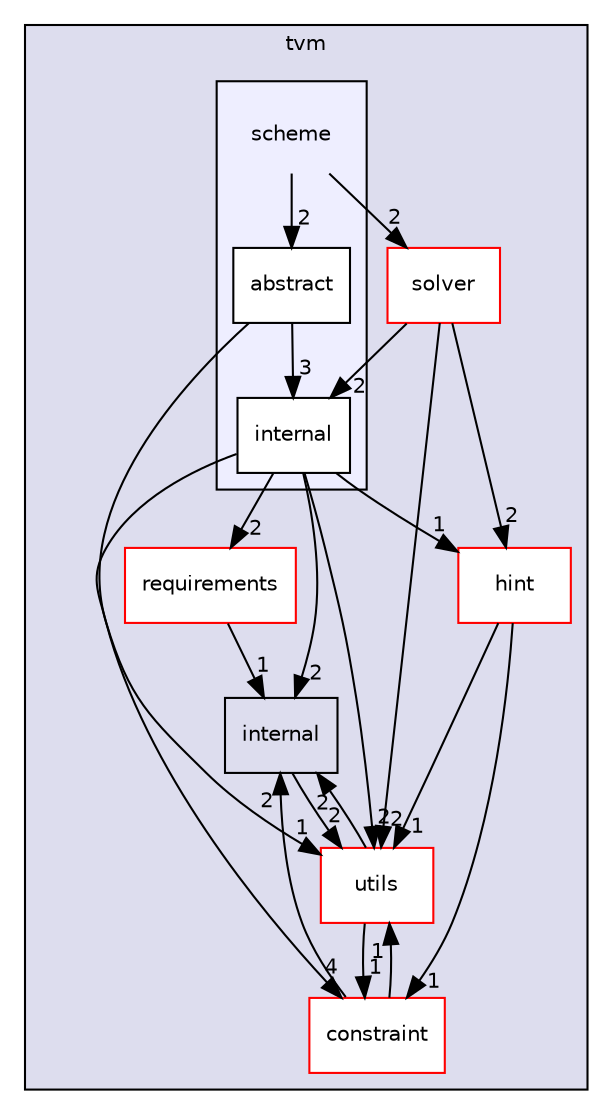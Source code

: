 digraph "include/tvm/scheme" {
  compound=true
  node [ fontsize="10", fontname="Helvetica"];
  edge [ labelfontsize="10", labelfontname="Helvetica"];
  subgraph clusterdir_b4c7d8e826c599ba55146c099a14beb5 {
    graph [ bgcolor="#ddddee", pencolor="black", label="tvm" fontname="Helvetica", fontsize="10", URL="dir_b4c7d8e826c599ba55146c099a14beb5.html"]
  dir_020a04e36825fdb5d137e6f4f382bacd [shape=box label="internal" URL="dir_020a04e36825fdb5d137e6f4f382bacd.html"];
  dir_02c2fac6d932f25932ff780d6d7745ad [shape=box label="utils" fillcolor="white" style="filled" color="red" URL="dir_02c2fac6d932f25932ff780d6d7745ad.html"];
  dir_3da2fb1a4e92ae5a07969183ba8f1a5f [shape=box label="requirements" fillcolor="white" style="filled" color="red" URL="dir_3da2fb1a4e92ae5a07969183ba8f1a5f.html"];
  dir_70f4842f3eba0a62b03727d95fc3dfc9 [shape=box label="hint" fillcolor="white" style="filled" color="red" URL="dir_70f4842f3eba0a62b03727d95fc3dfc9.html"];
  dir_8aade20741a7f4a13662c9851e607ed3 [shape=box label="constraint" fillcolor="white" style="filled" color="red" URL="dir_8aade20741a7f4a13662c9851e607ed3.html"];
  dir_cd62ff3f67c488611cd9ffc617bc0d4a [shape=box label="solver" fillcolor="white" style="filled" color="red" URL="dir_cd62ff3f67c488611cd9ffc617bc0d4a.html"];
  subgraph clusterdir_2692b72ddc0701b0608665f2dcf95618 {
    graph [ bgcolor="#eeeeff", pencolor="black", label="" URL="dir_2692b72ddc0701b0608665f2dcf95618.html"];
    dir_2692b72ddc0701b0608665f2dcf95618 [shape=plaintext label="scheme"];
  dir_6f80ecda2be865f7daf1ae4b320b3254 [shape=box label="abstract" fillcolor="white" style="filled" URL="dir_6f80ecda2be865f7daf1ae4b320b3254.html"];
  dir_95c1fd391bbcbe5883f133198784cdc1 [shape=box label="internal" fillcolor="white" style="filled" URL="dir_95c1fd391bbcbe5883f133198784cdc1.html"];
  }
  }
  dir_cd62ff3f67c488611cd9ffc617bc0d4a->dir_02c2fac6d932f25932ff780d6d7745ad [headlabel="2", labeldistance=1.5 headhref="dir_000029_000033.html"];
  dir_cd62ff3f67c488611cd9ffc617bc0d4a->dir_70f4842f3eba0a62b03727d95fc3dfc9 [headlabel="2", labeldistance=1.5 headhref="dir_000029_000020.html"];
  dir_cd62ff3f67c488611cd9ffc617bc0d4a->dir_95c1fd391bbcbe5883f133198784cdc1 [headlabel="2", labeldistance=1.5 headhref="dir_000029_000028.html"];
  dir_02c2fac6d932f25932ff780d6d7745ad->dir_020a04e36825fdb5d137e6f4f382bacd [headlabel="2", labeldistance=1.5 headhref="dir_000033_000007.html"];
  dir_02c2fac6d932f25932ff780d6d7745ad->dir_8aade20741a7f4a13662c9851e607ed3 [headlabel="1", labeldistance=1.5 headhref="dir_000033_000004.html"];
  dir_8aade20741a7f4a13662c9851e607ed3->dir_020a04e36825fdb5d137e6f4f382bacd [headlabel="2", labeldistance=1.5 headhref="dir_000004_000007.html"];
  dir_8aade20741a7f4a13662c9851e607ed3->dir_02c2fac6d932f25932ff780d6d7745ad [headlabel="1", labeldistance=1.5 headhref="dir_000004_000033.html"];
  dir_020a04e36825fdb5d137e6f4f382bacd->dir_02c2fac6d932f25932ff780d6d7745ad [headlabel="2", labeldistance=1.5 headhref="dir_000007_000033.html"];
  dir_3da2fb1a4e92ae5a07969183ba8f1a5f->dir_020a04e36825fdb5d137e6f4f382bacd [headlabel="1", labeldistance=1.5 headhref="dir_000023_000007.html"];
  dir_95c1fd391bbcbe5883f133198784cdc1->dir_020a04e36825fdb5d137e6f4f382bacd [headlabel="2", labeldistance=1.5 headhref="dir_000028_000007.html"];
  dir_95c1fd391bbcbe5883f133198784cdc1->dir_02c2fac6d932f25932ff780d6d7745ad [headlabel="2", labeldistance=1.5 headhref="dir_000028_000033.html"];
  dir_95c1fd391bbcbe5883f133198784cdc1->dir_3da2fb1a4e92ae5a07969183ba8f1a5f [headlabel="2", labeldistance=1.5 headhref="dir_000028_000023.html"];
  dir_95c1fd391bbcbe5883f133198784cdc1->dir_70f4842f3eba0a62b03727d95fc3dfc9 [headlabel="1", labeldistance=1.5 headhref="dir_000028_000020.html"];
  dir_95c1fd391bbcbe5883f133198784cdc1->dir_8aade20741a7f4a13662c9851e607ed3 [headlabel="4", labeldistance=1.5 headhref="dir_000028_000004.html"];
  dir_6f80ecda2be865f7daf1ae4b320b3254->dir_02c2fac6d932f25932ff780d6d7745ad [headlabel="1", labeldistance=1.5 headhref="dir_000027_000033.html"];
  dir_6f80ecda2be865f7daf1ae4b320b3254->dir_95c1fd391bbcbe5883f133198784cdc1 [headlabel="3", labeldistance=1.5 headhref="dir_000027_000028.html"];
  dir_70f4842f3eba0a62b03727d95fc3dfc9->dir_02c2fac6d932f25932ff780d6d7745ad [headlabel="1", labeldistance=1.5 headhref="dir_000020_000033.html"];
  dir_70f4842f3eba0a62b03727d95fc3dfc9->dir_8aade20741a7f4a13662c9851e607ed3 [headlabel="1", labeldistance=1.5 headhref="dir_000020_000004.html"];
  dir_2692b72ddc0701b0608665f2dcf95618->dir_6f80ecda2be865f7daf1ae4b320b3254 [headlabel="2", labeldistance=1.5 headhref="dir_000026_000027.html"];
  dir_2692b72ddc0701b0608665f2dcf95618->dir_cd62ff3f67c488611cd9ffc617bc0d4a [headlabel="2", labeldistance=1.5 headhref="dir_000026_000029.html"];
}

